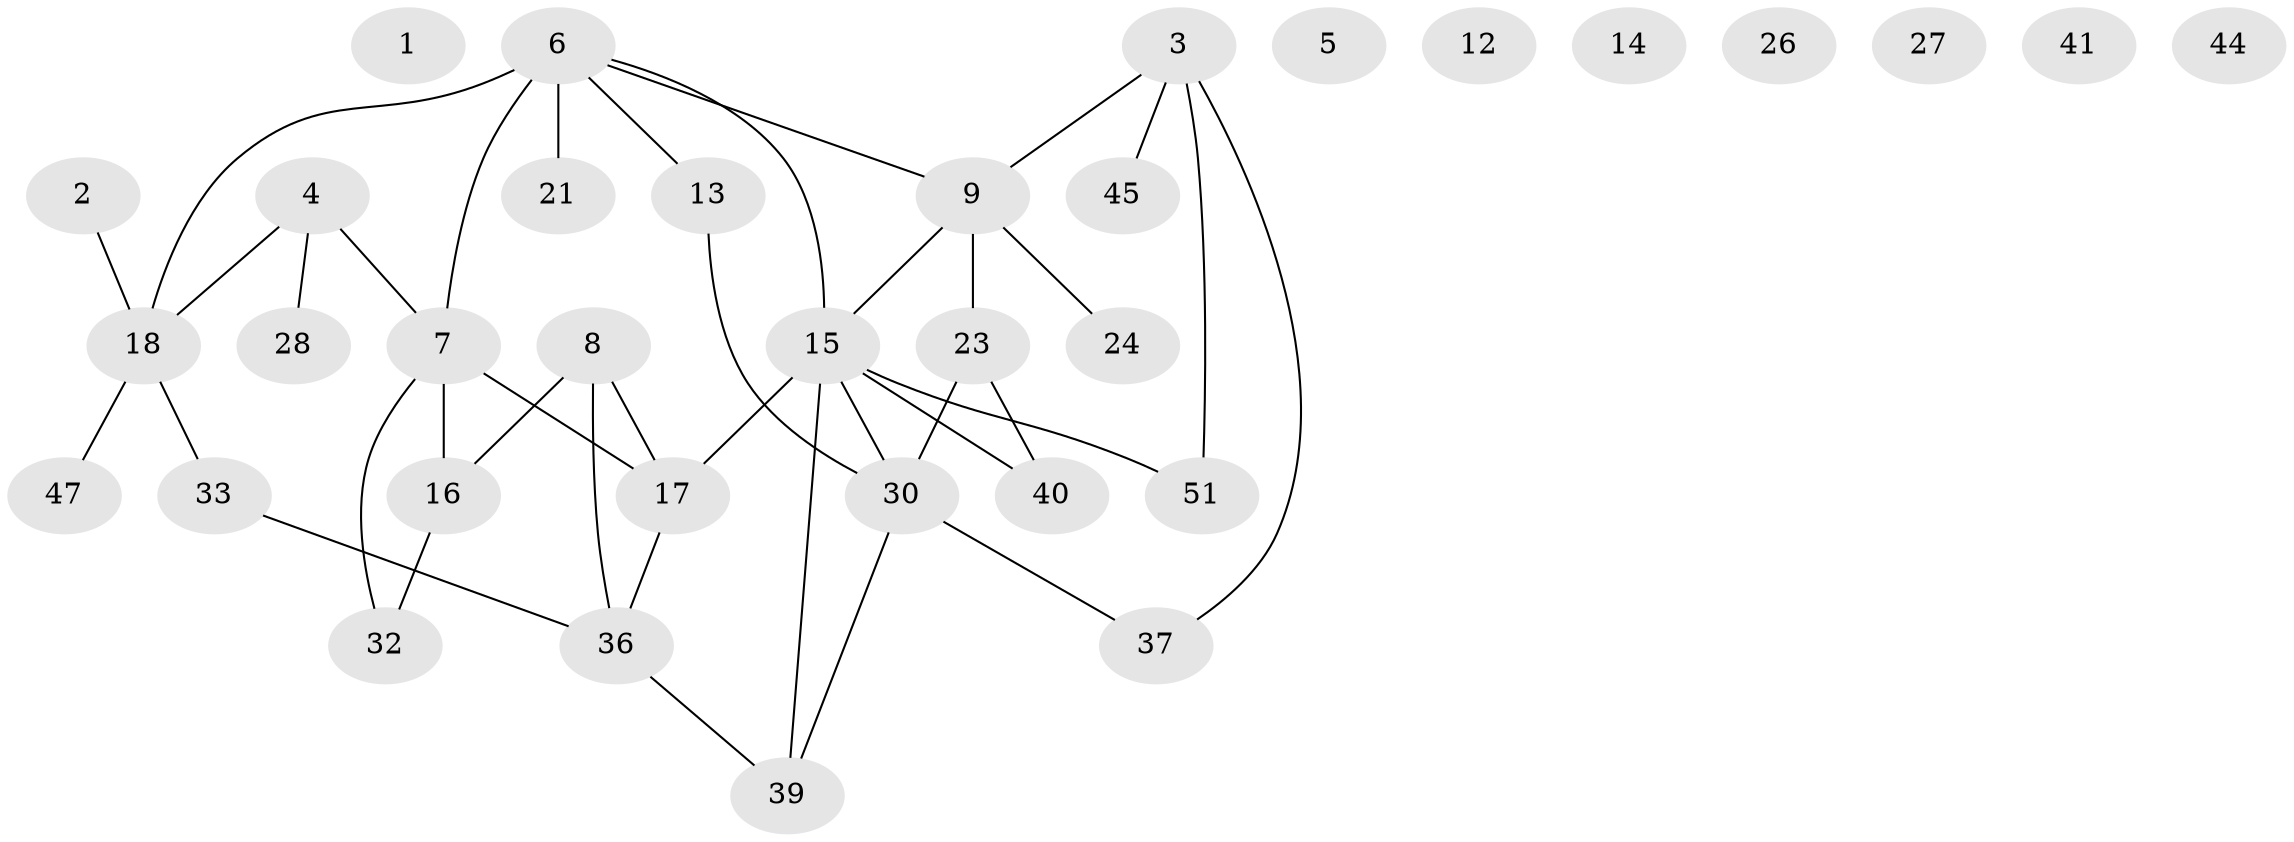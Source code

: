 // Generated by graph-tools (version 1.1) at 2025/23/03/03/25 07:23:25]
// undirected, 34 vertices, 39 edges
graph export_dot {
graph [start="1"]
  node [color=gray90,style=filled];
  1;
  2 [super="+49"];
  3 [super="+31"];
  4 [super="+10"];
  5;
  6 [super="+22"];
  7 [super="+11"];
  8 [super="+38"];
  9 [super="+46"];
  12;
  13;
  14 [super="+29"];
  15 [super="+20"];
  16 [super="+35"];
  17 [super="+25"];
  18 [super="+19"];
  21;
  23 [super="+42"];
  24;
  26;
  27;
  28;
  30 [super="+34"];
  32;
  33;
  36 [super="+48"];
  37 [super="+43"];
  39 [super="+50"];
  40;
  41;
  44;
  45;
  47;
  51;
  2 -- 18;
  3 -- 37;
  3 -- 45;
  3 -- 9;
  3 -- 51;
  4 -- 7;
  4 -- 18;
  4 -- 28;
  6 -- 7;
  6 -- 13;
  6 -- 18 [weight=2];
  6 -- 21;
  6 -- 9;
  6 -- 15;
  7 -- 32;
  7 -- 17;
  7 -- 16;
  8 -- 17 [weight=2];
  8 -- 16;
  8 -- 36;
  9 -- 24;
  9 -- 15;
  9 -- 23;
  13 -- 30;
  15 -- 17;
  15 -- 51;
  15 -- 39;
  15 -- 40;
  15 -- 30;
  16 -- 32;
  17 -- 36;
  18 -- 33;
  18 -- 47;
  23 -- 30;
  23 -- 40;
  30 -- 39;
  30 -- 37;
  33 -- 36;
  36 -- 39;
}
